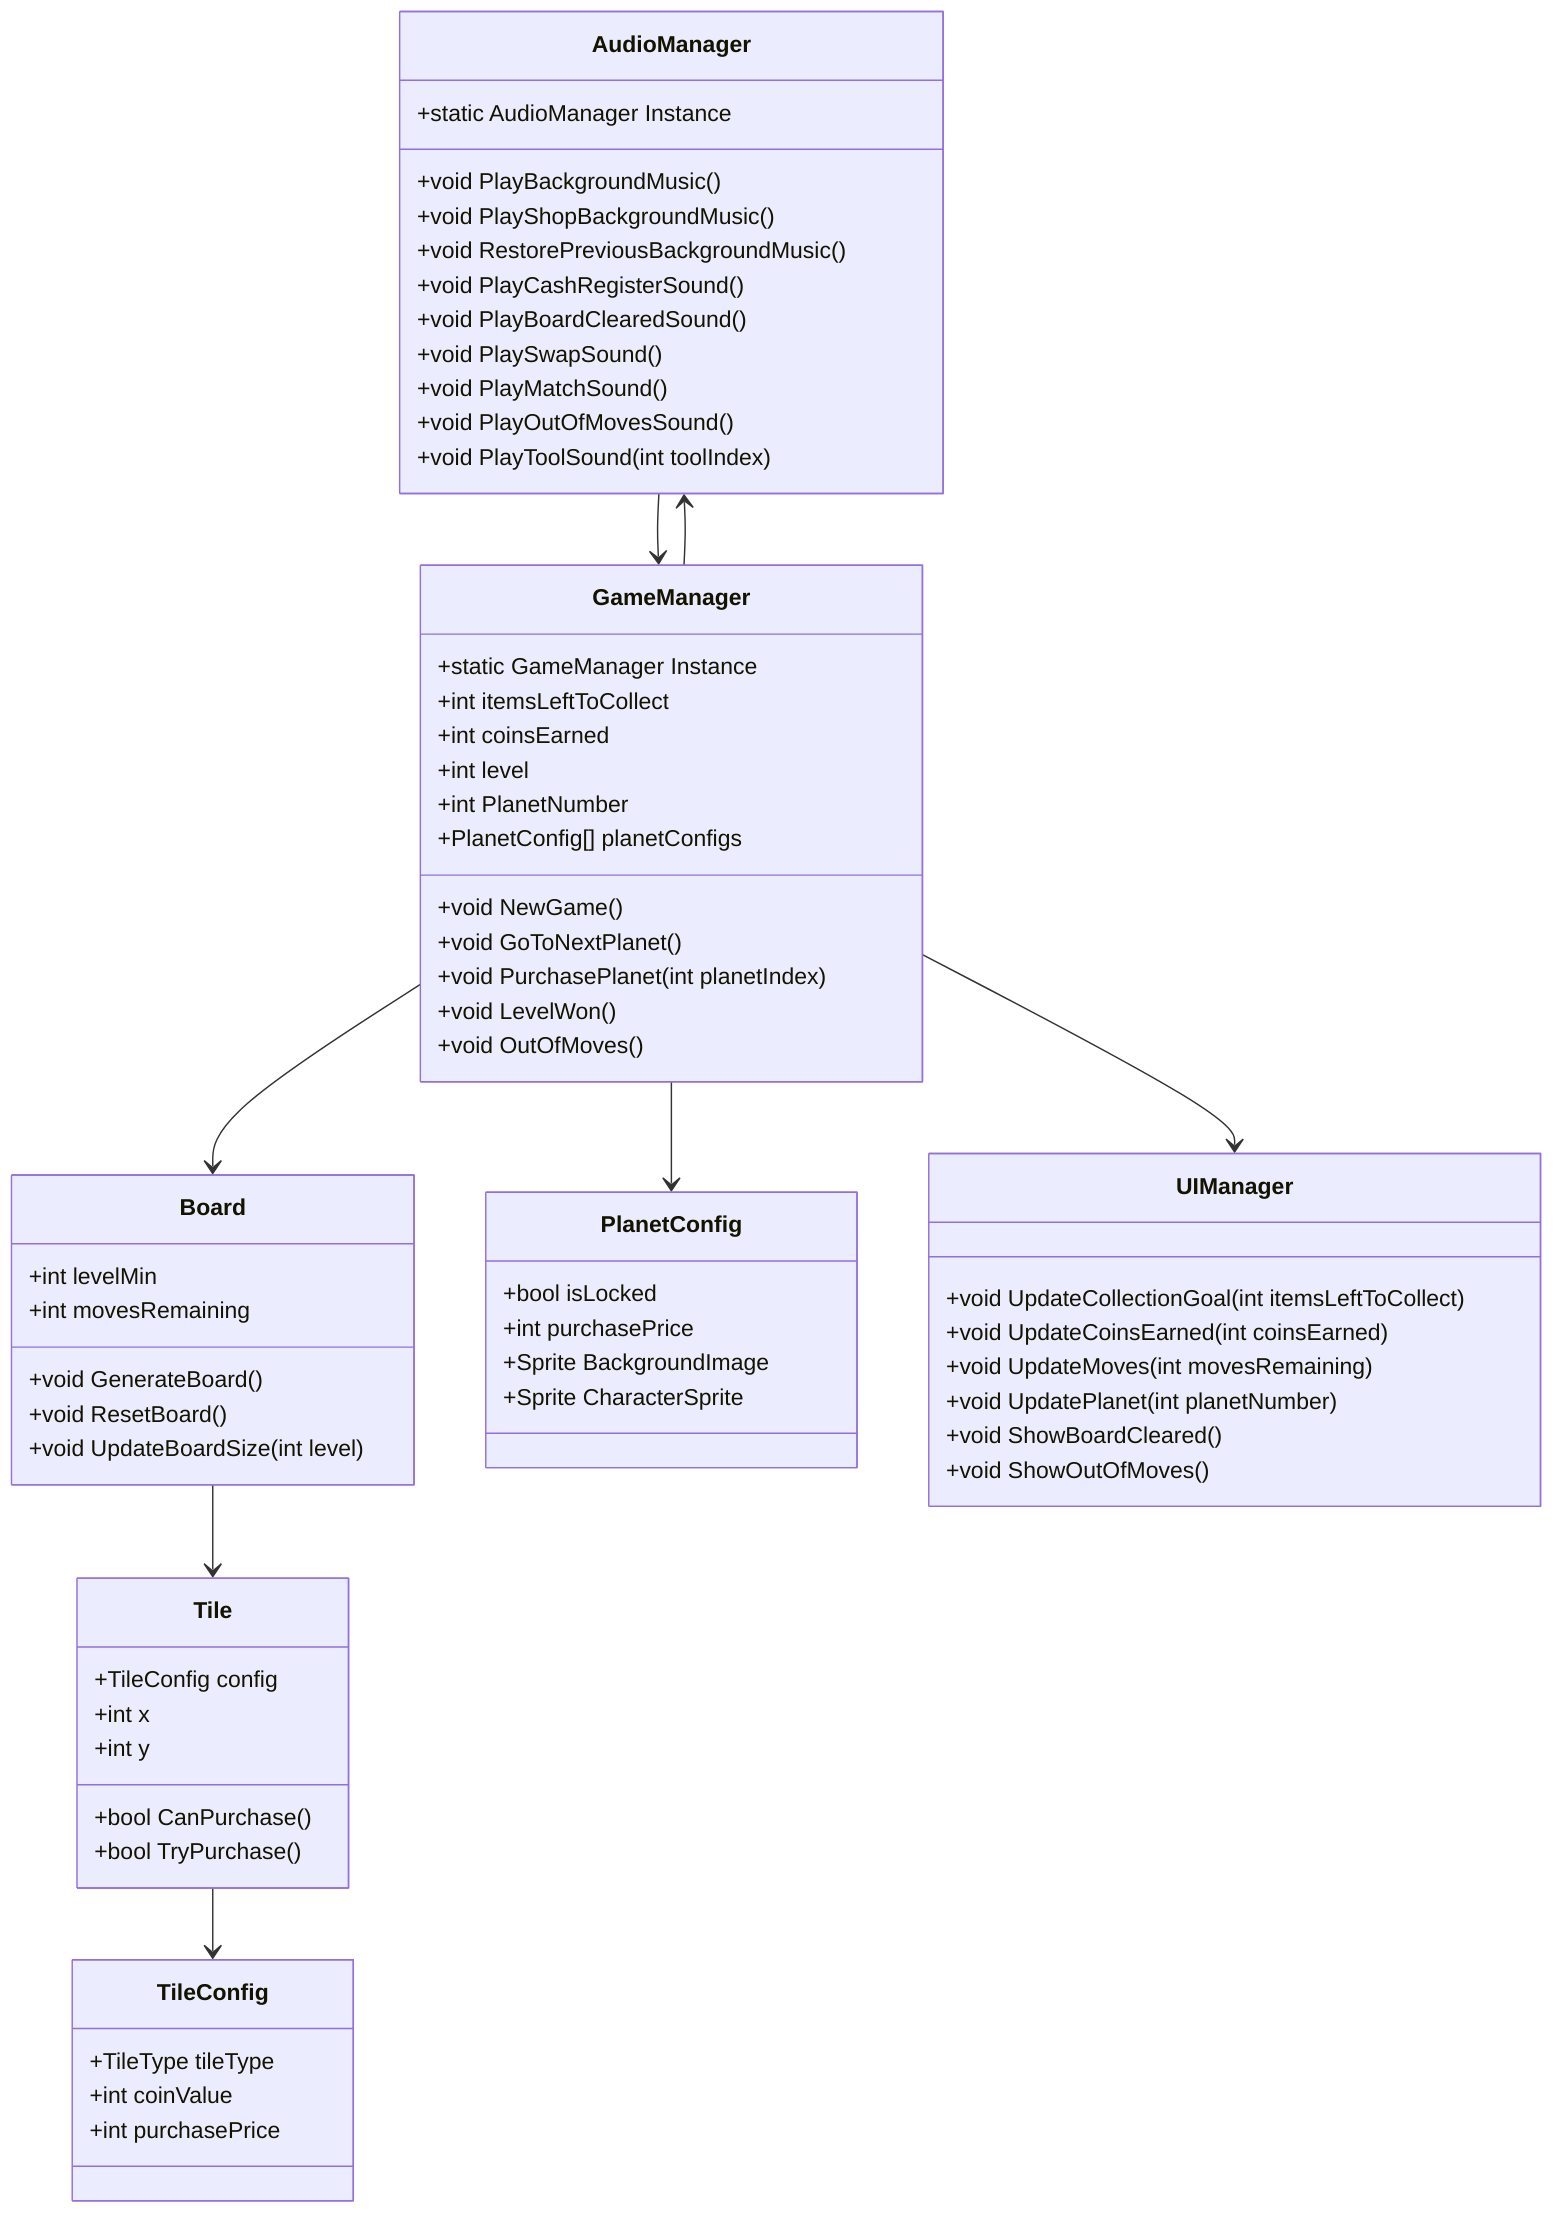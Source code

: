 classDiagram
    class AudioManager {
        +static AudioManager Instance
        +void PlayBackgroundMusic()
        +void PlayShopBackgroundMusic()
        +void RestorePreviousBackgroundMusic()
        +void PlayCashRegisterSound()
        +void PlayBoardClearedSound()
        +void PlaySwapSound()
        +void PlayMatchSound()
        +void PlayOutOfMovesSound()
        +void PlayToolSound(int toolIndex)
    }

    class Board {
        +int levelMin
        +int movesRemaining
        +void GenerateBoard()
        +void ResetBoard()
        +void UpdateBoardSize(int level)
    }

    class GameManager {
        +static GameManager Instance
        +int itemsLeftToCollect
        +int coinsEarned
        +int level
        +int PlanetNumber
        +PlanetConfig[] planetConfigs
        +void NewGame()
        +void GoToNextPlanet()
        +void PurchasePlanet(int planetIndex)
        +void LevelWon()
        +void OutOfMoves()
    }

    class PlanetConfig {
        +bool isLocked
        +int purchasePrice
        +Sprite BackgroundImage
        +Sprite CharacterSprite
    }

    class Tile {
        +TileConfig config
        +int x
        +int y
        +bool CanPurchase()
        +bool TryPurchase()
    }

    class TileConfig {
        +TileType tileType
        +int coinValue
        +int purchasePrice
    }

    class UIManager {
        +void UpdateCollectionGoal(int itemsLeftToCollect)
        +void UpdateCoinsEarned(int coinsEarned)
        +void UpdateMoves(int movesRemaining)
        +void UpdatePlanet(int planetNumber)
        +void ShowBoardCleared()
        +void ShowOutOfMoves()
    }

    AudioManager --> GameManager
    GameManager --> Board
    GameManager --> PlanetConfig
    GameManager --> AudioManager
    GameManager --> UIManager
    Board --> Tile
    Tile --> TileConfig